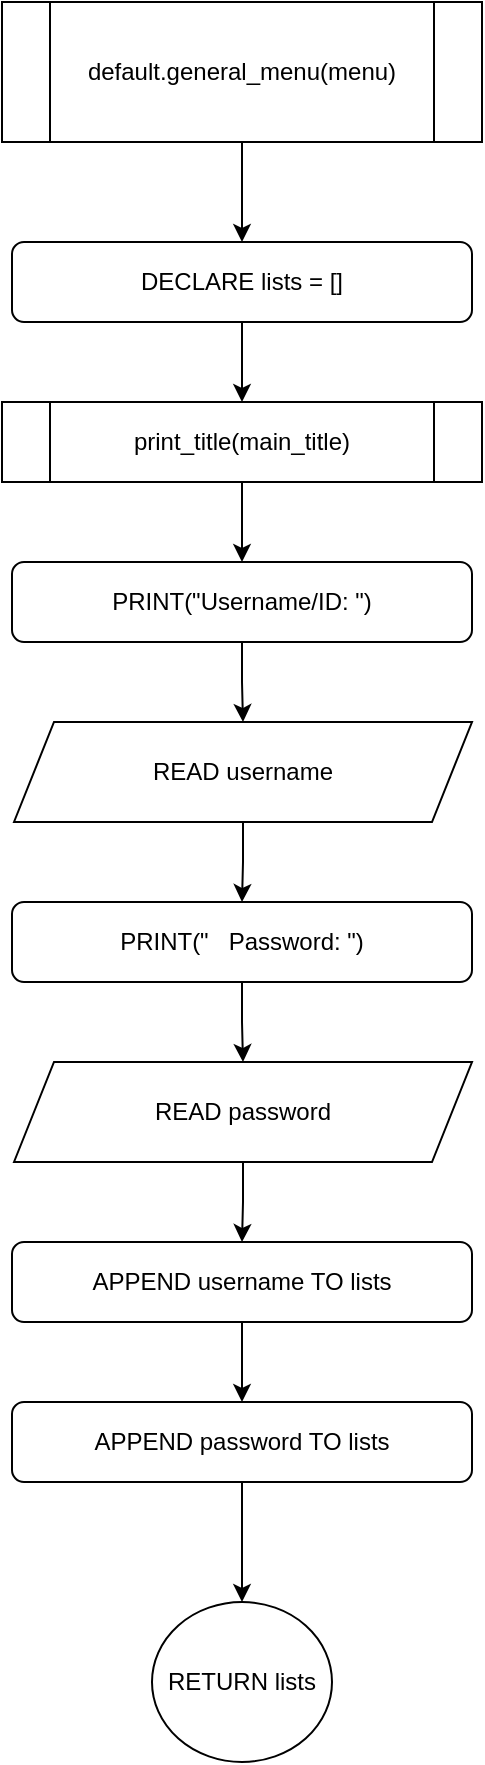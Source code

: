 <mxfile version="14.7.6" type="github">
  <diagram id="FVo132AoFcTc3FGHa9BK" name="Page-1">
    <mxGraphModel dx="1227" dy="745" grid="1" gridSize="10" guides="1" tooltips="1" connect="1" arrows="1" fold="1" page="1" pageScale="1" pageWidth="3300" pageHeight="4681" math="0" shadow="0">
      <root>
        <mxCell id="0" />
        <mxCell id="1" parent="0" />
        <mxCell id="dfchjHA0WuOU6OchB_so-11" value="" style="edgeStyle=orthogonalEdgeStyle;rounded=0;orthogonalLoop=1;jettySize=auto;html=1;" edge="1" parent="1" source="dfchjHA0WuOU6OchB_so-1" target="dfchjHA0WuOU6OchB_so-2">
          <mxGeometry relative="1" as="geometry" />
        </mxCell>
        <mxCell id="dfchjHA0WuOU6OchB_so-1" value="default.general_menu(menu)" style="shape=process;whiteSpace=wrap;html=1;backgroundOutline=1;" vertex="1" parent="1">
          <mxGeometry x="360" y="120" width="240" height="70" as="geometry" />
        </mxCell>
        <mxCell id="dfchjHA0WuOU6OchB_so-21" value="" style="edgeStyle=orthogonalEdgeStyle;rounded=0;orthogonalLoop=1;jettySize=auto;html=1;" edge="1" parent="1" source="dfchjHA0WuOU6OchB_so-2" target="dfchjHA0WuOU6OchB_so-20">
          <mxGeometry relative="1" as="geometry" />
        </mxCell>
        <mxCell id="dfchjHA0WuOU6OchB_so-2" value="DECLARE lists = []" style="rounded=1;whiteSpace=wrap;html=1;" vertex="1" parent="1">
          <mxGeometry x="365" y="240" width="230" height="40" as="geometry" />
        </mxCell>
        <mxCell id="dfchjHA0WuOU6OchB_so-14" value="" style="edgeStyle=orthogonalEdgeStyle;rounded=0;orthogonalLoop=1;jettySize=auto;html=1;" edge="1" parent="1" source="dfchjHA0WuOU6OchB_so-4" target="dfchjHA0WuOU6OchB_so-5">
          <mxGeometry relative="1" as="geometry" />
        </mxCell>
        <mxCell id="dfchjHA0WuOU6OchB_so-4" value="PRINT(&quot;Username/ID: &quot;)" style="rounded=1;whiteSpace=wrap;html=1;" vertex="1" parent="1">
          <mxGeometry x="365" y="400" width="230" height="40" as="geometry" />
        </mxCell>
        <mxCell id="dfchjHA0WuOU6OchB_so-15" value="" style="edgeStyle=orthogonalEdgeStyle;rounded=0;orthogonalLoop=1;jettySize=auto;html=1;" edge="1" parent="1" source="dfchjHA0WuOU6OchB_so-5" target="dfchjHA0WuOU6OchB_so-6">
          <mxGeometry relative="1" as="geometry" />
        </mxCell>
        <mxCell id="dfchjHA0WuOU6OchB_so-5" value="READ username" style="shape=parallelogram;perimeter=parallelogramPerimeter;whiteSpace=wrap;html=1;fixedSize=1;" vertex="1" parent="1">
          <mxGeometry x="366" y="480" width="229" height="50" as="geometry" />
        </mxCell>
        <mxCell id="dfchjHA0WuOU6OchB_so-16" value="" style="edgeStyle=orthogonalEdgeStyle;rounded=0;orthogonalLoop=1;jettySize=auto;html=1;" edge="1" parent="1" source="dfchjHA0WuOU6OchB_so-6" target="dfchjHA0WuOU6OchB_so-7">
          <mxGeometry relative="1" as="geometry" />
        </mxCell>
        <mxCell id="dfchjHA0WuOU6OchB_so-6" value="PRINT(&quot;   Password: &quot;)" style="rounded=1;whiteSpace=wrap;html=1;" vertex="1" parent="1">
          <mxGeometry x="365" y="570" width="230" height="40" as="geometry" />
        </mxCell>
        <mxCell id="dfchjHA0WuOU6OchB_so-17" value="" style="edgeStyle=orthogonalEdgeStyle;rounded=0;orthogonalLoop=1;jettySize=auto;html=1;" edge="1" parent="1" source="dfchjHA0WuOU6OchB_so-7" target="dfchjHA0WuOU6OchB_so-8">
          <mxGeometry relative="1" as="geometry" />
        </mxCell>
        <mxCell id="dfchjHA0WuOU6OchB_so-7" value="READ password" style="shape=parallelogram;perimeter=parallelogramPerimeter;whiteSpace=wrap;html=1;fixedSize=1;" vertex="1" parent="1">
          <mxGeometry x="366" y="650" width="229" height="50" as="geometry" />
        </mxCell>
        <mxCell id="dfchjHA0WuOU6OchB_so-18" value="" style="edgeStyle=orthogonalEdgeStyle;rounded=0;orthogonalLoop=1;jettySize=auto;html=1;" edge="1" parent="1" source="dfchjHA0WuOU6OchB_so-8" target="dfchjHA0WuOU6OchB_so-9">
          <mxGeometry relative="1" as="geometry" />
        </mxCell>
        <mxCell id="dfchjHA0WuOU6OchB_so-8" value="APPEND username TO lists" style="rounded=1;whiteSpace=wrap;html=1;" vertex="1" parent="1">
          <mxGeometry x="365" y="740" width="230" height="40" as="geometry" />
        </mxCell>
        <mxCell id="dfchjHA0WuOU6OchB_so-19" value="" style="edgeStyle=orthogonalEdgeStyle;rounded=0;orthogonalLoop=1;jettySize=auto;html=1;" edge="1" parent="1" source="dfchjHA0WuOU6OchB_so-9" target="dfchjHA0WuOU6OchB_so-10">
          <mxGeometry relative="1" as="geometry" />
        </mxCell>
        <mxCell id="dfchjHA0WuOU6OchB_so-9" value="APPEND password TO lists" style="rounded=1;whiteSpace=wrap;html=1;" vertex="1" parent="1">
          <mxGeometry x="365" y="820" width="230" height="40" as="geometry" />
        </mxCell>
        <mxCell id="dfchjHA0WuOU6OchB_so-10" value="RETURN lists" style="ellipse;whiteSpace=wrap;html=1;" vertex="1" parent="1">
          <mxGeometry x="435" y="920" width="90" height="80" as="geometry" />
        </mxCell>
        <mxCell id="dfchjHA0WuOU6OchB_so-22" value="" style="edgeStyle=orthogonalEdgeStyle;rounded=0;orthogonalLoop=1;jettySize=auto;html=1;" edge="1" parent="1" source="dfchjHA0WuOU6OchB_so-20" target="dfchjHA0WuOU6OchB_so-4">
          <mxGeometry relative="1" as="geometry" />
        </mxCell>
        <mxCell id="dfchjHA0WuOU6OchB_so-20" value="print_title(main_title)" style="shape=process;whiteSpace=wrap;html=1;backgroundOutline=1;" vertex="1" parent="1">
          <mxGeometry x="360" y="320" width="240" height="40" as="geometry" />
        </mxCell>
      </root>
    </mxGraphModel>
  </diagram>
</mxfile>
